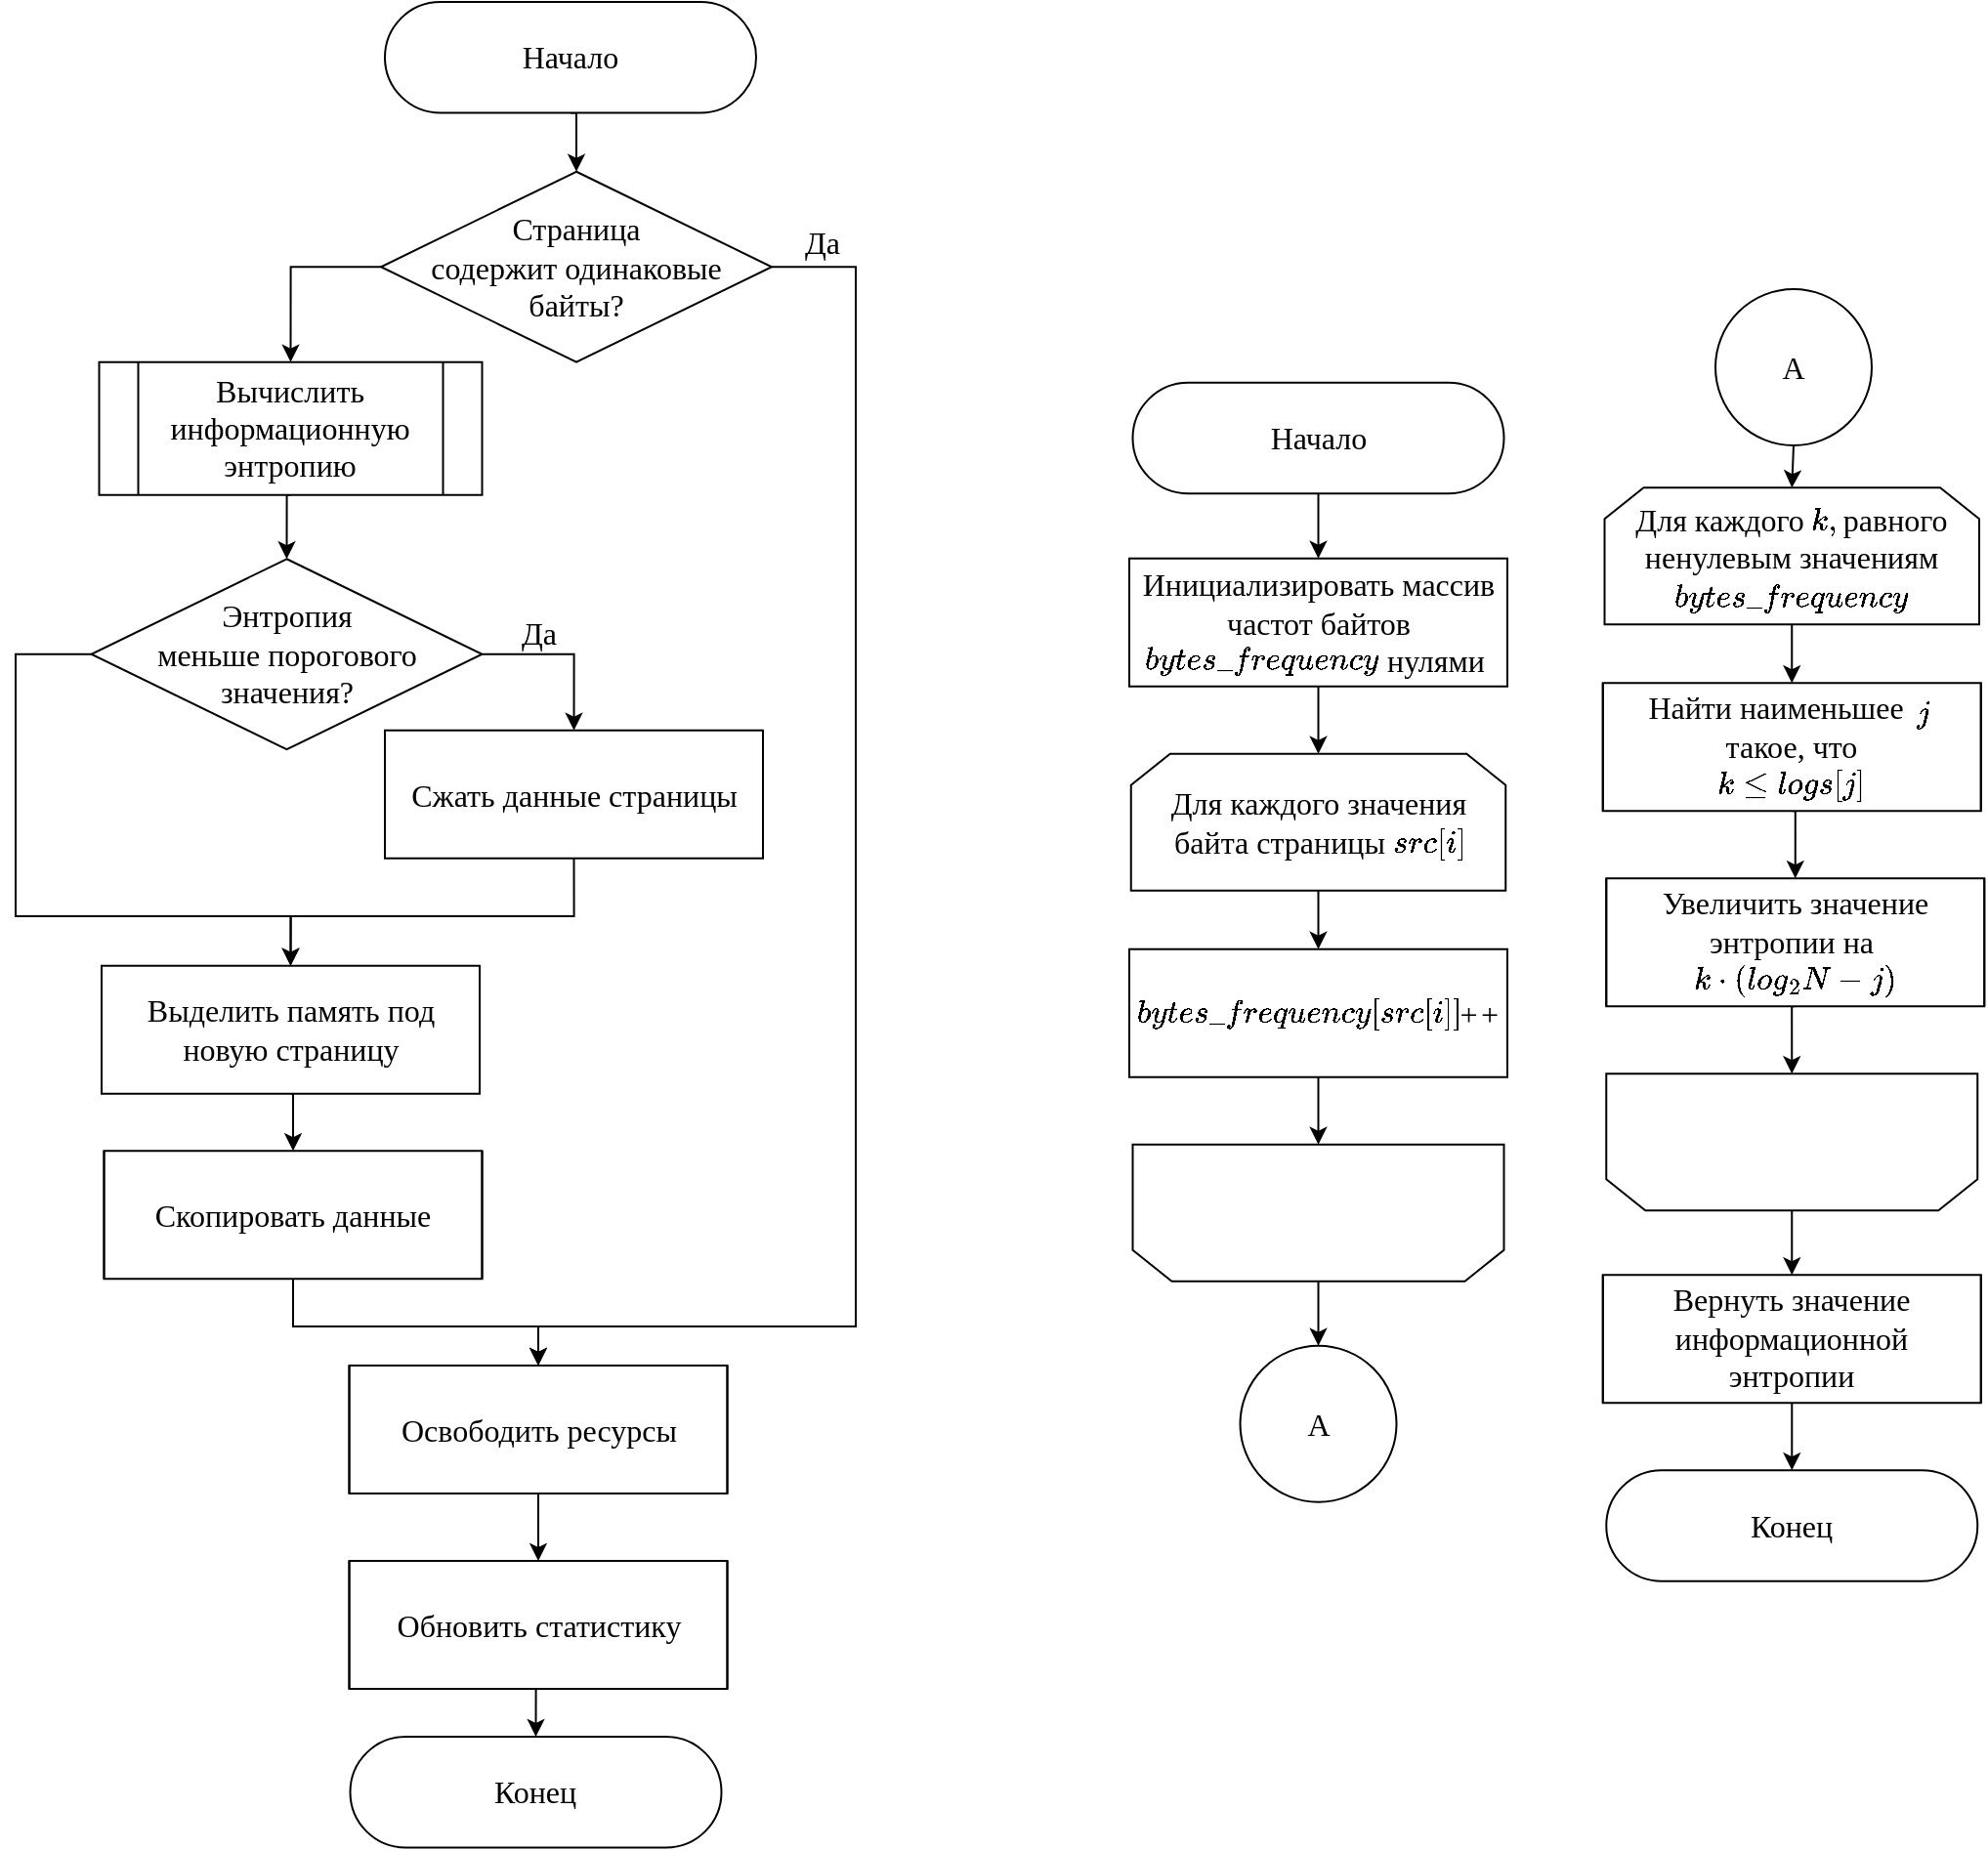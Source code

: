 <mxfile version="21.3.7" type="device">
  <diagram name="Страница 1" id="NsLbGaJI-xlxrg92xAiA">
    <mxGraphModel dx="1956" dy="1182" grid="1" gridSize="10" guides="1" tooltips="1" connect="1" arrows="1" fold="1" page="1" pageScale="1" pageWidth="1100" pageHeight="1000" math="1" shadow="0">
      <root>
        <mxCell id="0" />
        <mxCell id="1" parent="0" />
        <mxCell id="VNTb45fbrUXkGTs7Yfck-1" style="edgeStyle=orthogonalEdgeStyle;rounded=0;orthogonalLoop=1;jettySize=auto;html=1;exitX=0.5;exitY=1;exitDx=0;exitDy=0;entryX=0.5;entryY=0;entryDx=0;entryDy=0;" edge="1" parent="1" source="VNTb45fbrUXkGTs7Yfck-2" target="VNTb45fbrUXkGTs7Yfck-6">
          <mxGeometry relative="1" as="geometry" />
        </mxCell>
        <mxCell id="VNTb45fbrUXkGTs7Yfck-2" value="&lt;font style=&quot;font-size: 16px;&quot;&gt;Начало&lt;/font&gt;" style="rounded=1;whiteSpace=wrap;html=1;arcSize=50;fontSize=14;fontFamily=Times New Roman;" vertex="1" parent="1">
          <mxGeometry x="235" y="28" width="190" height="56.75" as="geometry" />
        </mxCell>
        <mxCell id="VNTb45fbrUXkGTs7Yfck-3" value="&lt;font style=&quot;font-size: 16px;&quot;&gt;Конец&lt;/font&gt;" style="rounded=1;whiteSpace=wrap;html=1;arcSize=50;fontSize=14;fontFamily=Times New Roman;" vertex="1" parent="1">
          <mxGeometry x="217.25" y="916" width="190" height="56.75" as="geometry" />
        </mxCell>
        <mxCell id="VNTb45fbrUXkGTs7Yfck-5" style="edgeStyle=orthogonalEdgeStyle;rounded=0;orthogonalLoop=1;jettySize=auto;html=1;exitX=0;exitY=0.5;exitDx=0;exitDy=0;entryX=0.5;entryY=0;entryDx=0;entryDy=0;" edge="1" parent="1" source="VNTb45fbrUXkGTs7Yfck-6" target="VNTb45fbrUXkGTs7Yfck-23">
          <mxGeometry relative="1" as="geometry" />
        </mxCell>
        <mxCell id="VNTb45fbrUXkGTs7Yfck-60" style="edgeStyle=orthogonalEdgeStyle;rounded=0;orthogonalLoop=1;jettySize=auto;html=1;exitX=1;exitY=0.5;exitDx=0;exitDy=0;entryX=0.5;entryY=0;entryDx=0;entryDy=0;" edge="1" parent="1" source="VNTb45fbrUXkGTs7Yfck-6" target="VNTb45fbrUXkGTs7Yfck-8">
          <mxGeometry relative="1" as="geometry">
            <Array as="points">
              <mxPoint x="476" y="164" />
              <mxPoint x="476" y="706" />
              <mxPoint x="314" y="706" />
            </Array>
          </mxGeometry>
        </mxCell>
        <mxCell id="VNTb45fbrUXkGTs7Yfck-6" value="&lt;font style=&quot;font-size: 16px;&quot;&gt;Страница &lt;br&gt;содержит одинаковые байты?&lt;/font&gt;" style="rhombus;whiteSpace=wrap;html=1;fontSize=14;fontFamily=Times New Roman;" vertex="1" parent="1">
          <mxGeometry x="233" y="114.87" width="200" height="97.5" as="geometry" />
        </mxCell>
        <mxCell id="VNTb45fbrUXkGTs7Yfck-7" style="edgeStyle=orthogonalEdgeStyle;rounded=0;orthogonalLoop=1;jettySize=auto;html=1;exitX=0.5;exitY=1;exitDx=0;exitDy=0;entryX=0.5;entryY=0;entryDx=0;entryDy=0;" edge="1" parent="1" source="VNTb45fbrUXkGTs7Yfck-8" target="VNTb45fbrUXkGTs7Yfck-10">
          <mxGeometry relative="1" as="geometry" />
        </mxCell>
        <mxCell id="VNTb45fbrUXkGTs7Yfck-8" value="&lt;span style=&quot;font-size: 16px;&quot;&gt;Освободить ресурсы&lt;/span&gt;" style="shape=process;whiteSpace=wrap;html=1;backgroundOutline=1;fontSize=14;size=0;fontFamily=Times New Roman;" vertex="1" parent="1">
          <mxGeometry x="216.75" y="726" width="193.5" height="65.5" as="geometry" />
        </mxCell>
        <mxCell id="VNTb45fbrUXkGTs7Yfck-9" style="edgeStyle=orthogonalEdgeStyle;rounded=0;orthogonalLoop=1;jettySize=auto;html=1;exitX=0.5;exitY=1;exitDx=0;exitDy=0;entryX=0.5;entryY=0;entryDx=0;entryDy=0;" edge="1" parent="1" source="VNTb45fbrUXkGTs7Yfck-10" target="VNTb45fbrUXkGTs7Yfck-3">
          <mxGeometry relative="1" as="geometry" />
        </mxCell>
        <mxCell id="VNTb45fbrUXkGTs7Yfck-10" value="&lt;span style=&quot;font-size: 16px;&quot;&gt;Обновить статистику&lt;/span&gt;" style="shape=process;whiteSpace=wrap;html=1;backgroundOutline=1;fontSize=14;size=0;fontFamily=Times New Roman;" vertex="1" parent="1">
          <mxGeometry x="216.75" y="826" width="193.5" height="65.5" as="geometry" />
        </mxCell>
        <mxCell id="VNTb45fbrUXkGTs7Yfck-59" style="edgeStyle=orthogonalEdgeStyle;rounded=0;orthogonalLoop=1;jettySize=auto;html=1;exitX=0.5;exitY=1;exitDx=0;exitDy=0;entryX=0.5;entryY=0;entryDx=0;entryDy=0;" edge="1" parent="1" source="VNTb45fbrUXkGTs7Yfck-12" target="VNTb45fbrUXkGTs7Yfck-8">
          <mxGeometry relative="1" as="geometry">
            <Array as="points">
              <mxPoint x="188" y="706" />
              <mxPoint x="314" y="706" />
            </Array>
          </mxGeometry>
        </mxCell>
        <mxCell id="VNTb45fbrUXkGTs7Yfck-12" value="&lt;span style=&quot;font-size: 16px;&quot;&gt;Скопировать данные&lt;/span&gt;" style="shape=process;whiteSpace=wrap;html=1;backgroundOutline=1;fontSize=14;size=0;fontFamily=Times New Roman;" vertex="1" parent="1">
          <mxGeometry x="91.25" y="616.12" width="193.5" height="65.5" as="geometry" />
        </mxCell>
        <mxCell id="VNTb45fbrUXkGTs7Yfck-13" style="edgeStyle=orthogonalEdgeStyle;rounded=0;orthogonalLoop=1;jettySize=auto;html=1;exitX=0.5;exitY=1;exitDx=0;exitDy=0;entryX=0.5;entryY=0;entryDx=0;entryDy=0;" edge="1" parent="1" source="VNTb45fbrUXkGTs7Yfck-14" target="VNTb45fbrUXkGTs7Yfck-12">
          <mxGeometry relative="1" as="geometry" />
        </mxCell>
        <mxCell id="VNTb45fbrUXkGTs7Yfck-14" value="&lt;span style=&quot;font-size: 16px;&quot;&gt;Выделить память под новую страницу&lt;/span&gt;" style="shape=process;whiteSpace=wrap;html=1;backgroundOutline=1;fontSize=14;size=0;fontFamily=Times New Roman;" vertex="1" parent="1">
          <mxGeometry x="90" y="521.37" width="193.5" height="65.5" as="geometry" />
        </mxCell>
        <mxCell id="VNTb45fbrUXkGTs7Yfck-57" style="edgeStyle=orthogonalEdgeStyle;rounded=0;orthogonalLoop=1;jettySize=auto;html=1;exitX=0.5;exitY=1;exitDx=0;exitDy=0;entryX=0.5;entryY=0;entryDx=0;entryDy=0;" edge="1" parent="1" source="VNTb45fbrUXkGTs7Yfck-16" target="VNTb45fbrUXkGTs7Yfck-14">
          <mxGeometry relative="1" as="geometry">
            <Array as="points">
              <mxPoint x="332" y="496" />
              <mxPoint x="187" y="496" />
            </Array>
          </mxGeometry>
        </mxCell>
        <mxCell id="VNTb45fbrUXkGTs7Yfck-16" value="&lt;span style=&quot;font-size: 16px;&quot;&gt;Сжать данные страницы&lt;/span&gt;" style="shape=process;whiteSpace=wrap;html=1;backgroundOutline=1;fontSize=14;size=0;fontFamily=Times New Roman;" vertex="1" parent="1">
          <mxGeometry x="235" y="400.87" width="193.5" height="65.5" as="geometry" />
        </mxCell>
        <mxCell id="VNTb45fbrUXkGTs7Yfck-17" style="edgeStyle=orthogonalEdgeStyle;rounded=0;orthogonalLoop=1;jettySize=auto;html=1;exitX=1;exitY=0.5;exitDx=0;exitDy=0;entryX=0.5;entryY=0;entryDx=0;entryDy=0;" edge="1" parent="1" source="VNTb45fbrUXkGTs7Yfck-19" target="VNTb45fbrUXkGTs7Yfck-16">
          <mxGeometry relative="1" as="geometry" />
        </mxCell>
        <mxCell id="VNTb45fbrUXkGTs7Yfck-58" style="edgeStyle=orthogonalEdgeStyle;rounded=0;orthogonalLoop=1;jettySize=auto;html=1;exitX=0;exitY=0.5;exitDx=0;exitDy=0;entryX=0.5;entryY=0;entryDx=0;entryDy=0;" edge="1" parent="1" source="VNTb45fbrUXkGTs7Yfck-19" target="VNTb45fbrUXkGTs7Yfck-14">
          <mxGeometry relative="1" as="geometry">
            <mxPoint x="156" y="496" as="targetPoint" />
            <Array as="points">
              <mxPoint x="46" y="362" />
              <mxPoint x="46" y="496" />
              <mxPoint x="187" y="496" />
            </Array>
          </mxGeometry>
        </mxCell>
        <mxCell id="VNTb45fbrUXkGTs7Yfck-19" value="&lt;span style=&quot;font-size: 16px;&quot;&gt;Энтропия&lt;br&gt;меньше порогового значения?&lt;/span&gt;" style="rhombus;whiteSpace=wrap;html=1;fontSize=14;fontFamily=Times New Roman;" vertex="1" parent="1">
          <mxGeometry x="84.75" y="313.12" width="200" height="97.5" as="geometry" />
        </mxCell>
        <mxCell id="VNTb45fbrUXkGTs7Yfck-20" value="Да" style="text;html=1;strokeColor=none;fillColor=none;align=center;verticalAlign=middle;whiteSpace=wrap;rounded=0;fontFamily=Times New Roman;fontSize=16;" vertex="1" parent="1">
          <mxGeometry x="428.5" y="136" width="60" height="30" as="geometry" />
        </mxCell>
        <mxCell id="VNTb45fbrUXkGTs7Yfck-21" value="Да" style="text;html=1;strokeColor=none;fillColor=none;align=center;verticalAlign=middle;whiteSpace=wrap;rounded=0;fontFamily=Times New Roman;fontSize=16;" vertex="1" parent="1">
          <mxGeometry x="283.5" y="336" width="60" height="30" as="geometry" />
        </mxCell>
        <mxCell id="VNTb45fbrUXkGTs7Yfck-22" style="edgeStyle=orthogonalEdgeStyle;rounded=0;orthogonalLoop=1;jettySize=auto;html=1;exitX=0.5;exitY=1;exitDx=0;exitDy=0;entryX=0.5;entryY=0;entryDx=0;entryDy=0;" edge="1" parent="1" source="VNTb45fbrUXkGTs7Yfck-23" target="VNTb45fbrUXkGTs7Yfck-19">
          <mxGeometry relative="1" as="geometry" />
        </mxCell>
        <mxCell id="VNTb45fbrUXkGTs7Yfck-23" value="Вычислить информационную энтропию" style="shape=process;whiteSpace=wrap;html=1;backgroundOutline=1;fontFamily=Times New Roman;fontSize=16;" vertex="1" parent="1">
          <mxGeometry x="88.75" y="212.37" width="196" height="68" as="geometry" />
        </mxCell>
        <mxCell id="VNTb45fbrUXkGTs7Yfck-24" style="edgeStyle=orthogonalEdgeStyle;rounded=0;orthogonalLoop=1;jettySize=auto;html=1;exitX=0.5;exitY=1;exitDx=0;exitDy=0;entryX=0.5;entryY=0;entryDx=0;entryDy=0;" edge="1" parent="1" source="VNTb45fbrUXkGTs7Yfck-25" target="VNTb45fbrUXkGTs7Yfck-31">
          <mxGeometry relative="1" as="geometry" />
        </mxCell>
        <mxCell id="VNTb45fbrUXkGTs7Yfck-25" value="&lt;font style=&quot;font-size: 16px;&quot;&gt;Начало&lt;/font&gt;" style="rounded=1;whiteSpace=wrap;html=1;arcSize=50;fontSize=14;fontFamily=Times New Roman;" vertex="1" parent="1">
          <mxGeometry x="617.75" y="222.87" width="190" height="56.75" as="geometry" />
        </mxCell>
        <mxCell id="VNTb45fbrUXkGTs7Yfck-26" style="edgeStyle=orthogonalEdgeStyle;rounded=0;orthogonalLoop=1;jettySize=auto;html=1;exitX=0.5;exitY=1;exitDx=0;exitDy=0;entryX=0.5;entryY=0;entryDx=0;entryDy=0;" edge="1" parent="1" source="VNTb45fbrUXkGTs7Yfck-27" target="VNTb45fbrUXkGTs7Yfck-29">
          <mxGeometry relative="1" as="geometry" />
        </mxCell>
        <mxCell id="VNTb45fbrUXkGTs7Yfck-27" value="&lt;font style=&quot;font-size: 16px;&quot; face=&quot;Times New Roman&quot;&gt;Для каждого значения байта страницы&amp;nbsp; &amp;nbsp; &amp;nbsp; &amp;nbsp; &amp;nbsp;&amp;nbsp;&lt;/font&gt;" style="shape=loopLimit;whiteSpace=wrap;html=1;strokeWidth=1;" vertex="1" parent="1">
          <mxGeometry x="616.88" y="412.87" width="191.75" height="70" as="geometry" />
        </mxCell>
        <mxCell id="VNTb45fbrUXkGTs7Yfck-28" style="edgeStyle=orthogonalEdgeStyle;rounded=0;orthogonalLoop=1;jettySize=auto;html=1;exitX=0.5;exitY=1;exitDx=0;exitDy=0;entryX=0.5;entryY=1;entryDx=0;entryDy=0;" edge="1" parent="1" source="VNTb45fbrUXkGTs7Yfck-29" target="VNTb45fbrUXkGTs7Yfck-33">
          <mxGeometry relative="1" as="geometry" />
        </mxCell>
        <mxCell id="VNTb45fbrUXkGTs7Yfck-29" value="&lt;span style=&quot;font-size: 16px;&quot;&gt;&amp;nbsp; &amp;nbsp; &amp;nbsp; &amp;nbsp; &amp;nbsp; &amp;nbsp; &amp;nbsp; &amp;nbsp; &amp;nbsp; &amp;nbsp; &amp;nbsp; &amp;nbsp; &amp;nbsp; &amp;nbsp; &amp;nbsp; &amp;nbsp; &amp;nbsp; &amp;nbsp; &amp;nbsp; &amp;nbsp; &amp;nbsp;&lt;i&gt;++&lt;/i&gt;&lt;/span&gt;" style="shape=process;whiteSpace=wrap;html=1;backgroundOutline=1;fontSize=14;size=0;fontFamily=Times New Roman;" vertex="1" parent="1">
          <mxGeometry x="616" y="512.87" width="193.5" height="65.5" as="geometry" />
        </mxCell>
        <mxCell id="VNTb45fbrUXkGTs7Yfck-30" style="edgeStyle=orthogonalEdgeStyle;rounded=0;orthogonalLoop=1;jettySize=auto;html=1;exitX=0.5;exitY=1;exitDx=0;exitDy=0;entryX=0.5;entryY=0;entryDx=0;entryDy=0;" edge="1" parent="1" source="VNTb45fbrUXkGTs7Yfck-31" target="VNTb45fbrUXkGTs7Yfck-27">
          <mxGeometry relative="1" as="geometry" />
        </mxCell>
        <mxCell id="VNTb45fbrUXkGTs7Yfck-31" value="&lt;span style=&quot;font-size: 16px;&quot;&gt;Инициализировать массив частот байтов&lt;br&gt;&amp;nbsp; &amp;nbsp; &amp;nbsp; &amp;nbsp; &amp;nbsp; &amp;nbsp; &amp;nbsp; &amp;nbsp; &amp;nbsp; &amp;nbsp; &amp;nbsp; &amp;nbsp; &amp;nbsp; &amp;nbsp; &amp;nbsp; нулями&lt;/span&gt;" style="shape=process;whiteSpace=wrap;html=1;backgroundOutline=1;fontSize=14;size=0;fontFamily=Times New Roman;" vertex="1" parent="1">
          <mxGeometry x="616" y="312.87" width="193.5" height="65.5" as="geometry" />
        </mxCell>
        <mxCell id="VNTb45fbrUXkGTs7Yfck-32" style="edgeStyle=orthogonalEdgeStyle;rounded=0;orthogonalLoop=1;jettySize=auto;html=1;exitX=0.5;exitY=0;exitDx=0;exitDy=0;entryX=0.5;entryY=0;entryDx=0;entryDy=0;" edge="1" parent="1" source="VNTb45fbrUXkGTs7Yfck-33" target="VNTb45fbrUXkGTs7Yfck-45">
          <mxGeometry relative="1" as="geometry" />
        </mxCell>
        <mxCell id="VNTb45fbrUXkGTs7Yfck-33" value="" style="shape=loopLimit;whiteSpace=wrap;html=1;strokeWidth=1;direction=west;fontFamily=Times New Roman;fontSize=14;" vertex="1" parent="1">
          <mxGeometry x="617.75" y="612.87" width="190" height="70" as="geometry" />
        </mxCell>
        <mxCell id="VNTb45fbrUXkGTs7Yfck-34" style="edgeStyle=orthogonalEdgeStyle;rounded=0;orthogonalLoop=1;jettySize=auto;html=1;exitX=0.5;exitY=1;exitDx=0;exitDy=0;entryX=0.5;entryY=0;entryDx=0;entryDy=0;" edge="1" parent="1" source="VNTb45fbrUXkGTs7Yfck-35" target="VNTb45fbrUXkGTs7Yfck-37">
          <mxGeometry relative="1" as="geometry" />
        </mxCell>
        <mxCell id="VNTb45fbrUXkGTs7Yfck-35" value="&lt;font style=&quot;font-size: 16px;&quot; face=&quot;Times New Roman&quot;&gt;Для каждого&amp;nbsp; &amp;nbsp; &amp;nbsp;равного ненулевым значениям&lt;br&gt;&lt;br&gt;&lt;/font&gt;" style="shape=loopLimit;whiteSpace=wrap;html=1;strokeWidth=1;" vertex="1" parent="1">
          <mxGeometry x="859.26" y="276.62" width="191.75" height="70" as="geometry" />
        </mxCell>
        <mxCell id="VNTb45fbrUXkGTs7Yfck-36" style="edgeStyle=orthogonalEdgeStyle;rounded=0;orthogonalLoop=1;jettySize=auto;html=1;exitX=0.5;exitY=1;exitDx=0;exitDy=0;entryX=0.5;entryY=0;entryDx=0;entryDy=0;" edge="1" parent="1" source="VNTb45fbrUXkGTs7Yfck-37" target="VNTb45fbrUXkGTs7Yfck-41">
          <mxGeometry relative="1" as="geometry" />
        </mxCell>
        <mxCell id="VNTb45fbrUXkGTs7Yfck-37" value="&lt;span style=&quot;font-size: 16px;&quot;&gt;Найти наименьшее&amp;nbsp; &amp;nbsp;&amp;nbsp;&lt;br&gt;такое, что&lt;br&gt;&lt;br&gt;&lt;/span&gt;" style="shape=process;whiteSpace=wrap;html=1;backgroundOutline=1;fontSize=14;size=0;fontFamily=Times New Roman;" vertex="1" parent="1">
          <mxGeometry x="858.38" y="376.62" width="193.5" height="65.5" as="geometry" />
        </mxCell>
        <mxCell id="VNTb45fbrUXkGTs7Yfck-38" style="edgeStyle=orthogonalEdgeStyle;rounded=0;orthogonalLoop=1;jettySize=auto;html=1;exitX=0.5;exitY=0;exitDx=0;exitDy=0;entryX=0.5;entryY=0;entryDx=0;entryDy=0;" edge="1" parent="1" source="VNTb45fbrUXkGTs7Yfck-39" target="VNTb45fbrUXkGTs7Yfck-54">
          <mxGeometry relative="1" as="geometry" />
        </mxCell>
        <mxCell id="VNTb45fbrUXkGTs7Yfck-39" value="" style="shape=loopLimit;whiteSpace=wrap;html=1;strokeWidth=1;direction=west;fontFamily=Times New Roman;fontSize=14;" vertex="1" parent="1">
          <mxGeometry x="860.13" y="576.62" width="190" height="70" as="geometry" />
        </mxCell>
        <mxCell id="VNTb45fbrUXkGTs7Yfck-40" style="edgeStyle=orthogonalEdgeStyle;rounded=0;orthogonalLoop=1;jettySize=auto;html=1;exitX=0.5;exitY=1;exitDx=0;exitDy=0;entryX=0.5;entryY=1;entryDx=0;entryDy=0;" edge="1" parent="1" source="VNTb45fbrUXkGTs7Yfck-41" target="VNTb45fbrUXkGTs7Yfck-39">
          <mxGeometry relative="1" as="geometry" />
        </mxCell>
        <mxCell id="VNTb45fbrUXkGTs7Yfck-41" value="&lt;span style=&quot;font-size: 16px;&quot;&gt;Увеличить значение энтропии на&amp;nbsp;&lt;br&gt;&lt;br&gt;&lt;/span&gt;" style="shape=process;whiteSpace=wrap;html=1;backgroundOutline=1;fontSize=14;size=0;fontFamily=Times New Roman;" vertex="1" parent="1">
          <mxGeometry x="860.13" y="476.62" width="193.5" height="65.5" as="geometry" />
        </mxCell>
        <mxCell id="VNTb45fbrUXkGTs7Yfck-42" value="&lt;font face=&quot;Times New Roman&quot;&gt;&lt;span style=&quot;font-size: 16px;&quot;&gt;$$k \cdot (log_2N - j)$$&lt;br&gt;&lt;/span&gt;&lt;/font&gt;" style="text;html=1;strokeColor=none;fillColor=none;align=center;verticalAlign=middle;whiteSpace=wrap;rounded=0;" vertex="1" parent="1">
          <mxGeometry x="926.88" y="532.12" width="60" height="10" as="geometry" />
        </mxCell>
        <mxCell id="VNTb45fbrUXkGTs7Yfck-43" style="edgeStyle=orthogonalEdgeStyle;rounded=0;orthogonalLoop=1;jettySize=auto;html=1;exitX=0.5;exitY=1;exitDx=0;exitDy=0;" edge="1" parent="1" source="VNTb45fbrUXkGTs7Yfck-42" target="VNTb45fbrUXkGTs7Yfck-42">
          <mxGeometry relative="1" as="geometry" />
        </mxCell>
        <mxCell id="VNTb45fbrUXkGTs7Yfck-44" value="&lt;font style=&quot;font-size: 16px;&quot;&gt;Конец&lt;/font&gt;" style="rounded=1;whiteSpace=wrap;html=1;arcSize=50;fontSize=14;fontFamily=Times New Roman;" vertex="1" parent="1">
          <mxGeometry x="860.14" y="779.62" width="190" height="56.75" as="geometry" />
        </mxCell>
        <mxCell id="VNTb45fbrUXkGTs7Yfck-45" value="A" style="ellipse;whiteSpace=wrap;html=1;aspect=fixed;fontFamily=Times New Roman;fontSize=16;" vertex="1" parent="1">
          <mxGeometry x="672.76" y="715.87" width="80" height="80" as="geometry" />
        </mxCell>
        <mxCell id="VNTb45fbrUXkGTs7Yfck-46" style="edgeStyle=orthogonalEdgeStyle;rounded=0;orthogonalLoop=1;jettySize=auto;html=1;exitX=0.5;exitY=1;exitDx=0;exitDy=0;entryX=0.5;entryY=0;entryDx=0;entryDy=0;" edge="1" parent="1" source="VNTb45fbrUXkGTs7Yfck-47" target="VNTb45fbrUXkGTs7Yfck-35">
          <mxGeometry relative="1" as="geometry" />
        </mxCell>
        <mxCell id="VNTb45fbrUXkGTs7Yfck-47" value="A" style="ellipse;whiteSpace=wrap;html=1;aspect=fixed;fontFamily=Times New Roman;fontSize=16;" vertex="1" parent="1">
          <mxGeometry x="916" y="175" width="80" height="80" as="geometry" />
        </mxCell>
        <mxCell id="VNTb45fbrUXkGTs7Yfck-48" value="$$src[i]$$" style="text;html=1;strokeColor=none;fillColor=none;align=center;verticalAlign=middle;whiteSpace=wrap;rounded=0;fontFamily=Times New Roman;fontSize=16;" vertex="1" parent="1">
          <mxGeometry x="739.75" y="442.87" width="60" height="30" as="geometry" />
        </mxCell>
        <mxCell id="VNTb45fbrUXkGTs7Yfck-49" value="$$bytes\_frequency$$" style="text;html=1;strokeColor=none;fillColor=none;align=center;verticalAlign=middle;whiteSpace=wrap;rounded=0;fontFamily=Times New Roman;fontSize=16;" vertex="1" parent="1">
          <mxGeometry x="654" y="349.37" width="60" height="30" as="geometry" />
        </mxCell>
        <mxCell id="VNTb45fbrUXkGTs7Yfck-50" value="$$bytes\_frequency[src[i]]$$" style="text;html=1;strokeColor=none;fillColor=none;align=center;verticalAlign=middle;whiteSpace=wrap;rounded=0;fontFamily=Times New Roman;fontSize=16;" vertex="1" parent="1">
          <mxGeometry x="672.76" y="529.87" width="60" height="30" as="geometry" />
        </mxCell>
        <mxCell id="VNTb45fbrUXkGTs7Yfck-51" value="$$bytes\_frequency$$" style="text;html=1;strokeColor=none;fillColor=none;align=center;verticalAlign=middle;whiteSpace=wrap;rounded=0;fontFamily=Times New Roman;fontSize=16;" vertex="1" parent="1">
          <mxGeometry x="925.13" y="316.62" width="60" height="30" as="geometry" />
        </mxCell>
        <mxCell id="VNTb45fbrUXkGTs7Yfck-52" value="$$k,$$" style="text;html=1;strokeColor=none;fillColor=none;align=center;verticalAlign=middle;whiteSpace=wrap;rounded=0;fontFamily=Times New Roman;fontSize=16;" vertex="1" parent="1">
          <mxGeometry x="942.13" y="277.62" width="60" height="30" as="geometry" />
        </mxCell>
        <mxCell id="VNTb45fbrUXkGTs7Yfck-53" style="edgeStyle=orthogonalEdgeStyle;rounded=0;orthogonalLoop=1;jettySize=auto;html=1;exitX=0.5;exitY=1;exitDx=0;exitDy=0;entryX=0.5;entryY=0;entryDx=0;entryDy=0;" edge="1" parent="1" source="VNTb45fbrUXkGTs7Yfck-54" target="VNTb45fbrUXkGTs7Yfck-44">
          <mxGeometry relative="1" as="geometry" />
        </mxCell>
        <mxCell id="VNTb45fbrUXkGTs7Yfck-54" value="&lt;span style=&quot;font-size: 16px;&quot;&gt;Вернуть значение &lt;br&gt;информационной &lt;br&gt;энтропии&lt;br&gt;&lt;/span&gt;" style="shape=process;whiteSpace=wrap;html=1;backgroundOutline=1;fontSize=14;size=0;fontFamily=Times New Roman;" vertex="1" parent="1">
          <mxGeometry x="858.39" y="679.62" width="193.5" height="65.5" as="geometry" />
        </mxCell>
        <mxCell id="VNTb45fbrUXkGTs7Yfck-55" value="$$j$$" style="text;html=1;strokeColor=none;fillColor=none;align=center;verticalAlign=middle;whiteSpace=wrap;rounded=0;fontFamily=Times New Roman;fontSize=16;" vertex="1" parent="1">
          <mxGeometry x="991.63" y="375.62" width="60" height="30" as="geometry" />
        </mxCell>
        <mxCell id="VNTb45fbrUXkGTs7Yfck-56" value="$$k \leq logs[j]$$" style="text;html=1;strokeColor=none;fillColor=none;align=center;verticalAlign=middle;whiteSpace=wrap;rounded=0;fontFamily=Times New Roman;fontSize=16;" vertex="1" parent="1">
          <mxGeometry x="925.14" y="412.62" width="60" height="30" as="geometry" />
        </mxCell>
      </root>
    </mxGraphModel>
  </diagram>
</mxfile>
